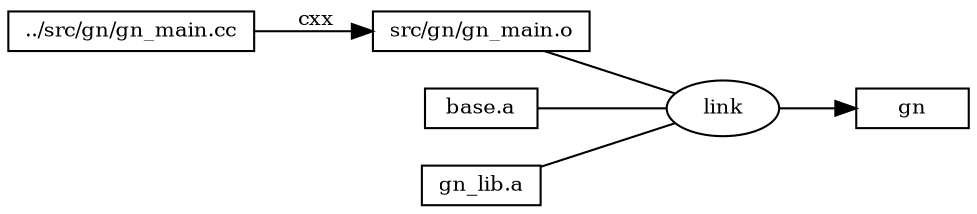digraph ninja {
rankdir="LR"
node [fontsize=10, shape=box, height=0.25]
edge [fontsize=10]
"0x1747530" [label="gn"]
"0x1747310" [label="link", shape=ellipse]
"0x1747310" -> "0x1747530"
"0x1747150" -> "0x1747310" [arrowhead=none]
"0x1719e30" -> "0x1747310" [arrowhead=none]
"0x1745bc0" -> "0x1747310" [arrowhead=none]
"0x1747150" [label="src/gn/gn_main.o"]
"0x17471d0" -> "0x1747150" [label=" cxx"]
"0x17471d0" [label="../src/gn/gn_main.cc"]
"0x1719e30" [label="base.a"]
"0x1745bc0" [label="gn_lib.a"]
}
